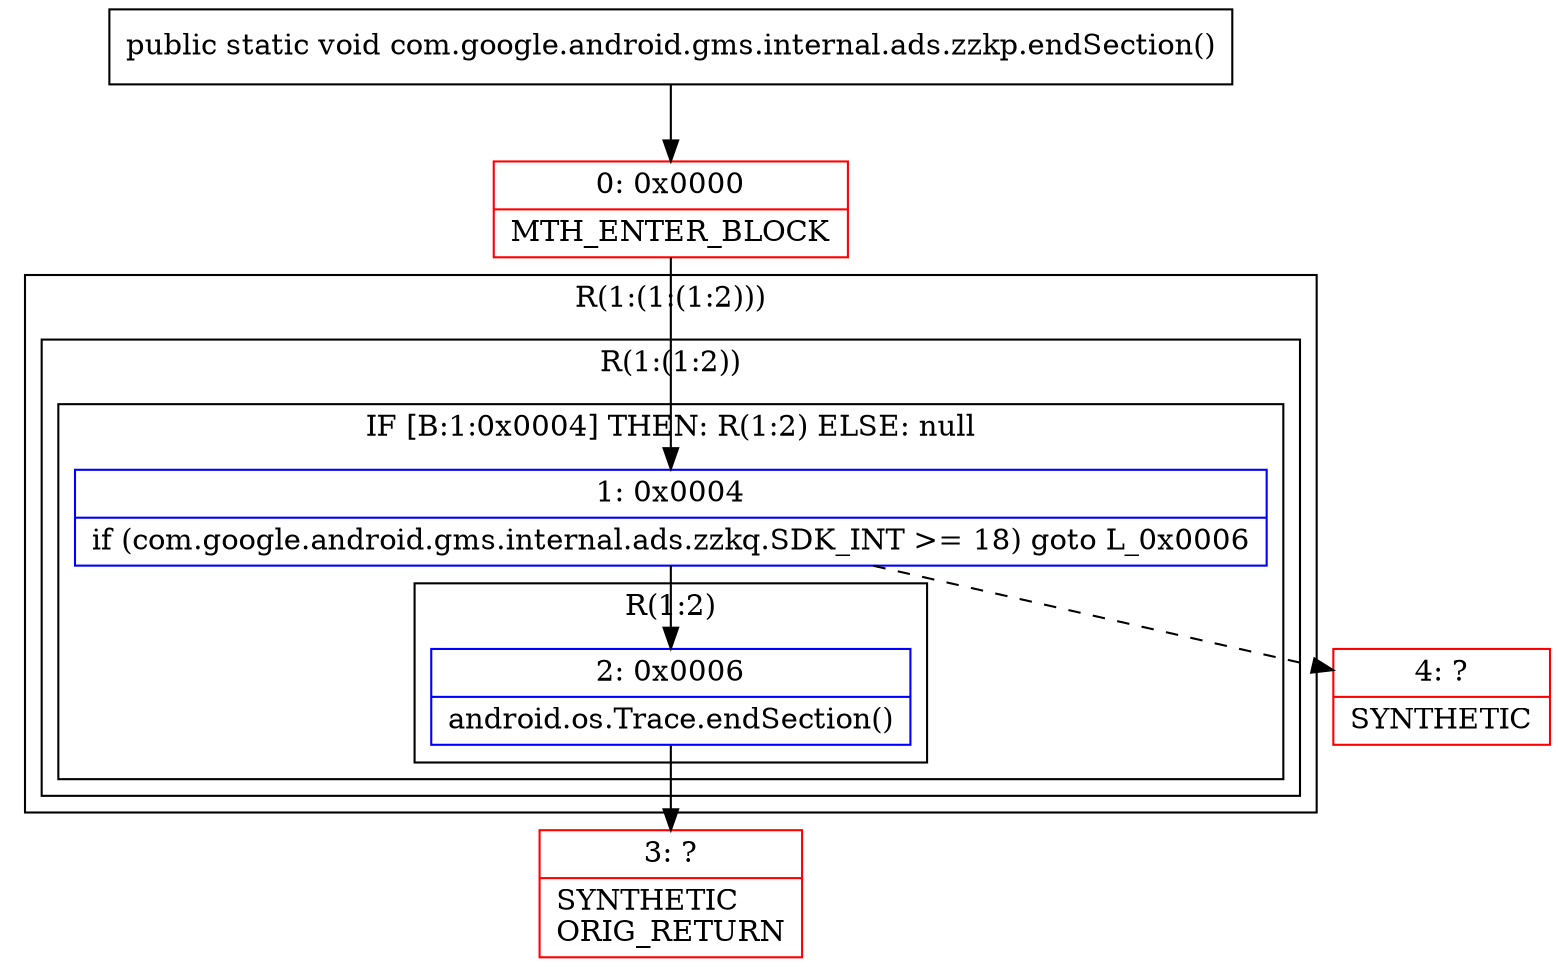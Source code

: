 digraph "CFG forcom.google.android.gms.internal.ads.zzkp.endSection()V" {
subgraph cluster_Region_366604030 {
label = "R(1:(1:(1:2)))";
node [shape=record,color=blue];
subgraph cluster_Region_88712801 {
label = "R(1:(1:2))";
node [shape=record,color=blue];
subgraph cluster_IfRegion_2033923712 {
label = "IF [B:1:0x0004] THEN: R(1:2) ELSE: null";
node [shape=record,color=blue];
Node_1 [shape=record,label="{1\:\ 0x0004|if (com.google.android.gms.internal.ads.zzkq.SDK_INT \>= 18) goto L_0x0006\l}"];
subgraph cluster_Region_1584267833 {
label = "R(1:2)";
node [shape=record,color=blue];
Node_2 [shape=record,label="{2\:\ 0x0006|android.os.Trace.endSection()\l}"];
}
}
}
}
Node_0 [shape=record,color=red,label="{0\:\ 0x0000|MTH_ENTER_BLOCK\l}"];
Node_3 [shape=record,color=red,label="{3\:\ ?|SYNTHETIC\lORIG_RETURN\l}"];
Node_4 [shape=record,color=red,label="{4\:\ ?|SYNTHETIC\l}"];
MethodNode[shape=record,label="{public static void com.google.android.gms.internal.ads.zzkp.endSection() }"];
MethodNode -> Node_0;
Node_1 -> Node_2;
Node_1 -> Node_4[style=dashed];
Node_2 -> Node_3;
Node_0 -> Node_1;
}

